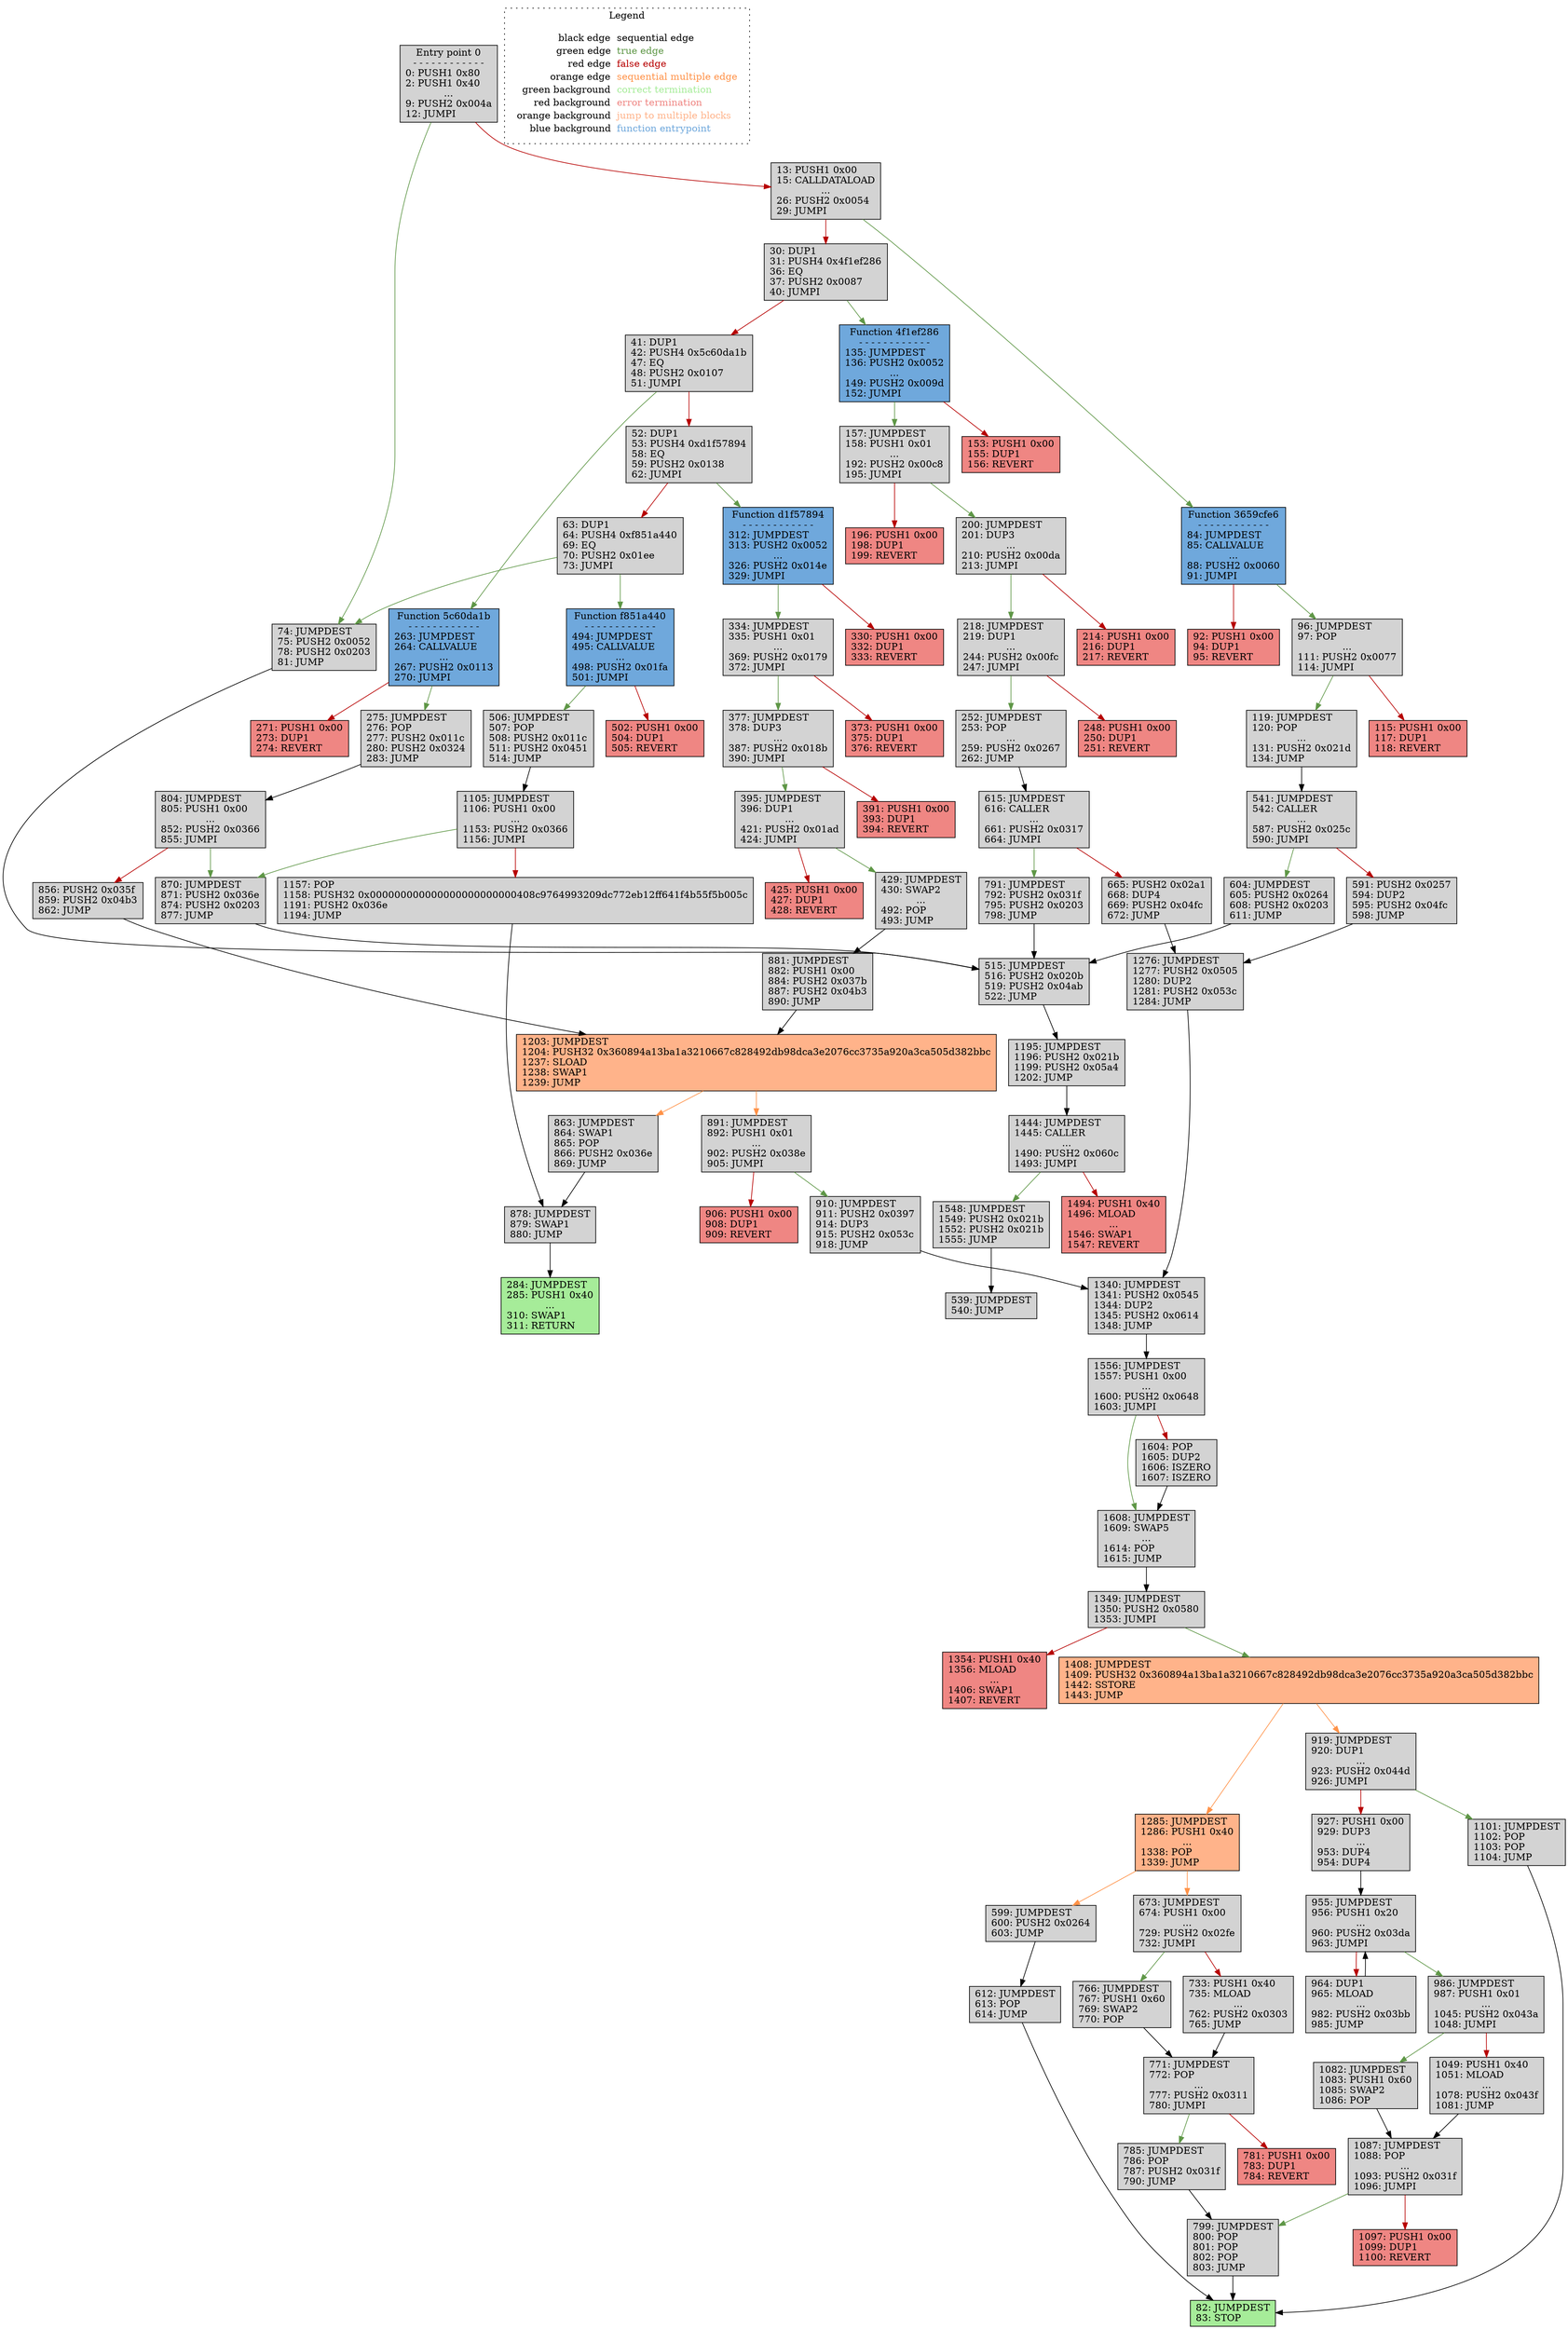 digraph CFG {
	rankdir=TB;
	1340 [label="1340: JUMPDEST\l1341: PUSH2 0x0545\l1344: DUP2\l1345: PUSH2 0x0614\l1348: JUMP\l", shape=box, style=filled, fillcolor="#D3D3D3"];
	986 [label="986: JUMPDEST\l987: PUSH1 0x01\l...
1045: PUSH2 0x043a\l1048: JUMPI\l", shape=box, style=filled, fillcolor="#D3D3D3"];
	52 [label="52: DUP1\l53: PUSH4 0xd1f57894\l58: EQ\l59: PUSH2 0x0138\l62: JUMPI\l", shape=box, style=filled, fillcolor="#D3D3D3"];
	881 [label="881: JUMPDEST\l882: PUSH1 0x00\l884: PUSH2 0x037b\l887: PUSH2 0x04b3\l890: JUMP\l", shape=box, style=filled, fillcolor="#D3D3D3"];
	248 [label="248: PUSH1 0x00\l250: DUP1\l251: REVERT\l", shape=box, style=filled, fillcolor="#EF8683"];
	910 [label="910: JUMPDEST\l911: PUSH2 0x0397\l914: DUP3\l915: PUSH2 0x053c\l918: JUMP\l", shape=box, style=filled, fillcolor="#D3D3D3"];
	1203 [label="1203: JUMPDEST\l1204: PUSH32 0x360894a13ba1a3210667c828492db98dca3e2076cc3735a920a3ca505d382bbc\l1237: SLOAD\l1238: SWAP1\l1239: JUMP\l", shape=box, style=filled, fillcolor="#FFB38A"];
	870 [label="870: JUMPDEST\l871: PUSH2 0x036e\l874: PUSH2 0x0203\l877: JUMP\l", shape=box, style=filled, fillcolor="#D3D3D3"];
	927 [label="927: PUSH1 0x00\l929: DUP3\l...
953: DUP4\l954: DUP4\l", shape=box, style=filled, fillcolor="#D3D3D3"];
	856 [label="856: PUSH2 0x035f\l859: PUSH2 0x04b3\l862: JUMP\l", shape=box, style=filled, fillcolor="#D3D3D3"];
	135 [label="Function 4f1ef286\n- - - - - - - - - - - -\n135: JUMPDEST\l136: PUSH2 0x0052\l...
149: PUSH2 0x009d\l152: JUMPI\l", shape=box, style=filled, fillcolor="#6FA8DC"];
	891 [label="891: JUMPDEST\l892: PUSH1 0x01\l...
902: PUSH2 0x038e\l905: JUMPI\l", shape=box, style=filled, fillcolor="#D3D3D3"];
	157 [label="157: JUMPDEST\l158: PUSH1 0x01\l...
192: PUSH2 0x00c8\l195: JUMPI\l", shape=box, style=filled, fillcolor="#D3D3D3"];
	781 [label="781: PUSH1 0x00\l783: DUP1\l784: REVERT\l", shape=box, style=filled, fillcolor="#EF8683"];
	771 [label="771: JUMPDEST\l772: POP\l...
777: PUSH2 0x0311\l780: JUMPI\l", shape=box, style=filled, fillcolor="#D3D3D3"];
	804 [label="804: JUMPDEST\l805: PUSH1 0x00\l...
852: PUSH2 0x0366\l855: JUMPI\l", shape=box, style=filled, fillcolor="#D3D3D3"];
	1097 [label="1097: PUSH1 0x00\l1099: DUP1\l1100: REVERT\l", shape=box, style=filled, fillcolor="#EF8683"];
	515 [label="515: JUMPDEST\l516: PUSH2 0x020b\l519: PUSH2 0x04ab\l522: JUMP\l", shape=box, style=filled, fillcolor="#D3D3D3"];
	604 [label="604: JUMPDEST\l605: PUSH2 0x0264\l608: PUSH2 0x0203\l611: JUMP\l", shape=box, style=filled, fillcolor="#D3D3D3"];
	13 [label="13: PUSH1 0x00\l15: CALLDATALOAD\l...
26: PUSH2 0x0054\l29: JUMPI\l", shape=box, style=filled, fillcolor="#D3D3D3"];
	41 [label="41: DUP1\l42: PUSH4 0x5c60da1b\l47: EQ\l48: PUSH2 0x0107\l51: JUMPI\l", shape=box, style=filled, fillcolor="#D3D3D3"];
	275 [label="275: JUMPDEST\l276: POP\l277: PUSH2 0x011c\l280: PUSH2 0x0324\l283: JUMP\l", shape=box, style=filled, fillcolor="#D3D3D3"];
	252 [label="252: JUMPDEST\l253: POP\l...
259: PUSH2 0x0267\l262: JUMP\l", shape=box, style=filled, fillcolor="#D3D3D3"];
	1101 [label="1101: JUMPDEST\l1102: POP\l1103: POP\l1104: JUMP\l", shape=box, style=filled, fillcolor="#D3D3D3"];
	955 [label="955: JUMPDEST\l956: PUSH1 0x20\l...
960: PUSH2 0x03da\l963: JUMPI\l", shape=box, style=filled, fillcolor="#D3D3D3"];
	391 [label="391: PUSH1 0x00\l393: DUP1\l394: REVERT\l", shape=box, style=filled, fillcolor="#EF8683"];
	863 [label="863: JUMPDEST\l864: SWAP1\l865: POP\l866: PUSH2 0x036e\l869: JUMP\l", shape=box, style=filled, fillcolor="#D3D3D3"];
	284 [label="284: JUMPDEST\l285: PUSH1 0x40\l...
310: SWAP1\l311: RETURN\l", shape=box, style=filled, fillcolor="#A6EC99"];
	115 [label="115: PUSH1 0x00\l117: DUP1\l118: REVERT\l", shape=box, style=filled, fillcolor="#EF8683"];
	395 [label="395: JUMPDEST\l396: DUP1\l...
421: PUSH2 0x01ad\l424: JUMPI\l", shape=box, style=filled, fillcolor="#D3D3D3"];
	785 [label="785: JUMPDEST\l786: POP\l787: PUSH2 0x031f\l790: JUMP\l", shape=box, style=filled, fillcolor="#D3D3D3"];
	1349 [label="1349: JUMPDEST\l1350: PUSH2 0x0580\l1353: JUMPI\l", shape=box, style=filled, fillcolor="#D3D3D3"];
	312 [label="Function d1f57894\n- - - - - - - - - - - -\n312: JUMPDEST\l313: PUSH2 0x0052\l...
326: PUSH2 0x014e\l329: JUMPI\l", shape=box, style=filled, fillcolor="#6FA8DC"];
	1049 [label="1049: PUSH1 0x40\l1051: MLOAD\l...
1078: PUSH2 0x043f\l1081: JUMP\l", shape=box, style=filled, fillcolor="#D3D3D3"];
	214 [label="214: PUSH1 0x00\l216: DUP1\l217: REVERT\l", shape=box, style=filled, fillcolor="#EF8683"];
	615 [label="615: JUMPDEST\l616: CALLER\l...
661: PUSH2 0x0317\l664: JUMPI\l", shape=box, style=filled, fillcolor="#D3D3D3"];
	1082 [label="1082: JUMPDEST\l1083: PUSH1 0x60\l1085: SWAP2\l1086: POP\l", shape=box, style=filled, fillcolor="#D3D3D3"];
	1285 [label="1285: JUMPDEST\l1286: PUSH1 0x40\l...
1338: POP\l1339: JUMP\l", shape=box, style=filled, fillcolor="#FFB38A"];
	733 [label="733: PUSH1 0x40\l735: MLOAD\l...
762: PUSH2 0x0303\l765: JUMP\l", shape=box, style=filled, fillcolor="#D3D3D3"];
	919 [label="919: JUMPDEST\l920: DUP1\l...
923: PUSH2 0x044d\l926: JUMPI\l", shape=box, style=filled, fillcolor="#D3D3D3"];
	263 [label="Function 5c60da1b\n- - - - - - - - - - - -\n263: JUMPDEST\l264: CALLVALUE\l...
267: PUSH2 0x0113\l270: JUMPI\l", shape=box, style=filled, fillcolor="#6FA8DC"];
	271 [label="271: PUSH1 0x00\l273: DUP1\l274: REVERT\l", shape=box, style=filled, fillcolor="#EF8683"];
	665 [label="665: PUSH2 0x02a1\l668: DUP4\l669: PUSH2 0x04fc\l672: JUMP\l", shape=box, style=filled, fillcolor="#D3D3D3"];
	791 [label="791: JUMPDEST\l792: PUSH2 0x031f\l795: PUSH2 0x0203\l798: JUMP\l", shape=box, style=filled, fillcolor="#D3D3D3"];
	1444 [label="1444: JUMPDEST\l1445: CALLER\l...
1490: PUSH2 0x060c\l1493: JUMPI\l", shape=box, style=filled, fillcolor="#D3D3D3"];
	906 [label="906: PUSH1 0x00\l908: DUP1\l909: REVERT\l", shape=box, style=filled, fillcolor="#EF8683"];
	591 [label="591: PUSH2 0x0257\l594: DUP2\l595: PUSH2 0x04fc\l598: JUMP\l", shape=box, style=filled, fillcolor="#D3D3D3"];
	506 [label="506: JUMPDEST\l507: POP\l508: PUSH2 0x011c\l511: PUSH2 0x0451\l514: JUMP\l", shape=box, style=filled, fillcolor="#D3D3D3"];
	1608 [label="1608: JUMPDEST\l1609: SWAP5\l...
1614: POP\l1615: JUMP\l", shape=box, style=filled, fillcolor="#D3D3D3"];
	1354 [label="1354: PUSH1 0x40\l1356: MLOAD\l...
1406: SWAP1\l1407: REVERT\l", shape=box, style=filled, fillcolor="#EF8683"];
	429 [label="429: JUMPDEST\l430: SWAP2\l...
492: POP\l493: JUMP\l", shape=box, style=filled, fillcolor="#D3D3D3"];
	1087 [label="1087: JUMPDEST\l1088: POP\l...
1093: PUSH2 0x031f\l1096: JUMPI\l", shape=box, style=filled, fillcolor="#D3D3D3"];
	377 [label="377: JUMPDEST\l378: DUP3\l...
387: PUSH2 0x018b\l390: JUMPI\l", shape=box, style=filled, fillcolor="#D3D3D3"];
	766 [label="766: JUMPDEST\l767: PUSH1 0x60\l769: SWAP2\l770: POP\l", shape=box, style=filled, fillcolor="#D3D3D3"];
	330 [label="330: PUSH1 0x00\l332: DUP1\l333: REVERT\l", shape=box, style=filled, fillcolor="#EF8683"];
	334 [label="334: JUMPDEST\l335: PUSH1 0x01\l...
369: PUSH2 0x0179\l372: JUMPI\l", shape=box, style=filled, fillcolor="#D3D3D3"];
	153 [label="153: PUSH1 0x00\l155: DUP1\l156: REVERT\l", shape=box, style=filled, fillcolor="#EF8683"];
	878 [label="878: JUMPDEST\l879: SWAP1\l880: JUMP\l", shape=box, style=filled, fillcolor="#D3D3D3"];
	74 [label="74: JUMPDEST\l75: PUSH2 0x0052\l78: PUSH2 0x0203\l81: JUMP\l", shape=box, style=filled, fillcolor="#D3D3D3"];
	1408 [label="1408: JUMPDEST\l1409: PUSH32 0x360894a13ba1a3210667c828492db98dca3e2076cc3735a920a3ca505d382bbc\l1442: SSTORE\l1443: JUMP\l", shape=box, style=filled, fillcolor="#FFB38A"];
	612 [label="612: JUMPDEST\l613: POP\l614: JUMP\l", shape=box, style=filled, fillcolor="#D3D3D3"];
	373 [label="373: PUSH1 0x00\l375: DUP1\l376: REVERT\l", shape=box, style=filled, fillcolor="#EF8683"];
	119 [label="119: JUMPDEST\l120: POP\l...
131: PUSH2 0x021d\l134: JUMP\l", shape=box, style=filled, fillcolor="#D3D3D3"];
	1556 [label="1556: JUMPDEST\l1557: PUSH1 0x00\l...
1600: PUSH2 0x0648\l1603: JUMPI\l", shape=box, style=filled, fillcolor="#D3D3D3"];
	218 [label="218: JUMPDEST\l219: DUP1\l...
244: PUSH2 0x00fc\l247: JUMPI\l", shape=box, style=filled, fillcolor="#D3D3D3"];
	799 [label="799: JUMPDEST\l800: POP\l801: POP\l802: POP\l803: JUMP\l", shape=box, style=filled, fillcolor="#D3D3D3"];
	1157 [label="1157: POP\l1158: PUSH32 0x000000000000000000000000408c9764993209dc772eb12ff641f4b55f5b005c\l1191: PUSH2 0x036e\l1194: JUMP\l", shape=box, style=filled, fillcolor="#D3D3D3"];
	196 [label="196: PUSH1 0x00\l198: DUP1\l199: REVERT\l", shape=box, style=filled, fillcolor="#EF8683"];
	1276 [label="1276: JUMPDEST\l1277: PUSH2 0x0505\l1280: DUP2\l1281: PUSH2 0x053c\l1284: JUMP\l", shape=box, style=filled, fillcolor="#D3D3D3"];
	30 [label="30: DUP1\l31: PUSH4 0x4f1ef286\l36: EQ\l37: PUSH2 0x0087\l40: JUMPI\l", shape=box, style=filled, fillcolor="#D3D3D3"];
	494 [label="Function f851a440\n- - - - - - - - - - - -\n494: JUMPDEST\l495: CALLVALUE\l...
498: PUSH2 0x01fa\l501: JUMPI\l", shape=box, style=filled, fillcolor="#6FA8DC"];
	1604 [label="1604: POP\l1605: DUP2\l1606: ISZERO\l1607: ISZERO\l", shape=box, style=filled, fillcolor="#D3D3D3"];
	541 [label="541: JUMPDEST\l542: CALLER\l...
587: PUSH2 0x025c\l590: JUMPI\l", shape=box, style=filled, fillcolor="#D3D3D3"];
	1105 [label="1105: JUMPDEST\l1106: PUSH1 0x00\l...
1153: PUSH2 0x0366\l1156: JUMPI\l", shape=box, style=filled, fillcolor="#D3D3D3"];
	425 [label="425: PUSH1 0x00\l427: DUP1\l428: REVERT\l", shape=box, style=filled, fillcolor="#EF8683"];
	1195 [label="1195: JUMPDEST\l1196: PUSH2 0x021b\l1199: PUSH2 0x05a4\l1202: JUMP\l", shape=box, style=filled, fillcolor="#D3D3D3"];
	599 [label="599: JUMPDEST\l600: PUSH2 0x0264\l603: JUMP\l", shape=box, style=filled, fillcolor="#D3D3D3"];
	539 [label="539: JUMPDEST\l540: JUMP\l", shape=box, style=filled, fillcolor="#D3D3D3"];
	0 [label="Entry point 0\n- - - - - - - - - - - -\n0: PUSH1 0x80\l2: PUSH1 0x40\l...
9: PUSH2 0x004a\l12: JUMPI\l", shape=box, style=filled, fillcolor="#D3D3D3"];
	96 [label="96: JUMPDEST\l97: POP\l...
111: PUSH2 0x0077\l114: JUMPI\l", shape=box, style=filled, fillcolor="#D3D3D3"];
	1548 [label="1548: JUMPDEST\l1549: PUSH2 0x021b\l1552: PUSH2 0x021b\l1555: JUMP\l", shape=box, style=filled, fillcolor="#D3D3D3"];
	964 [label="964: DUP1\l965: MLOAD\l...
982: PUSH2 0x03bb\l985: JUMP\l", shape=box, style=filled, fillcolor="#D3D3D3"];
	1494 [label="1494: PUSH1 0x40\l1496: MLOAD\l...
1546: SWAP1\l1547: REVERT\l", shape=box, style=filled, fillcolor="#EF8683"];
	63 [label="63: DUP1\l64: PUSH4 0xf851a440\l69: EQ\l70: PUSH2 0x01ee\l73: JUMPI\l", shape=box, style=filled, fillcolor="#D3D3D3"];
	82 [label="82: JUMPDEST\l83: STOP\l", shape=box, style=filled, fillcolor="#A6EC99"];
	502 [label="502: PUSH1 0x00\l504: DUP1\l505: REVERT\l", shape=box, style=filled, fillcolor="#EF8683"];
	92 [label="92: PUSH1 0x00\l94: DUP1\l95: REVERT\l", shape=box, style=filled, fillcolor="#EF8683"];
	200 [label="200: JUMPDEST\l201: DUP3\l...
210: PUSH2 0x00da\l213: JUMPI\l", shape=box, style=filled, fillcolor="#D3D3D3"];
	84 [label="Function 3659cfe6\n- - - - - - - - - - - -\n84: JUMPDEST\l85: CALLVALUE\l...
88: PUSH2 0x0060\l91: JUMPI\l", shape=box, style=filled, fillcolor="#6FA8DC"];
	673 [label="673: JUMPDEST\l674: PUSH1 0x00\l...
729: PUSH2 0x02fe\l732: JUMPI\l", shape=box, style=filled, fillcolor="#D3D3D3"];
	1340 -> 1556 [color="#000000"];
	986 -> 1049 [color="#B70000"];
	986 -> 1082 [color="#5F9747"];
	52 -> 312 [color="#5F9747"];
	52 -> 63 [color="#B70000"];
	881 -> 1203 [color="#000000"];
	910 -> 1340 [color="#000000"];
	1203 -> 891 [color="#FF9248"];
	1203 -> 863 [color="#FF9248"];
	870 -> 515 [color="#000000"];
	927 -> 955 [color="#000000"];
	856 -> 1203 [color="#000000"];
	135 -> 153 [color="#B70000"];
	135 -> 157 [color="#5F9747"];
	891 -> 906 [color="#B70000"];
	891 -> 910 [color="#5F9747"];
	157 -> 196 [color="#B70000"];
	157 -> 200 [color="#5F9747"];
	771 -> 785 [color="#5F9747"];
	771 -> 781 [color="#B70000"];
	804 -> 870 [color="#5F9747"];
	804 -> 856 [color="#B70000"];
	515 -> 1195 [color="#000000"];
	604 -> 515 [color="#000000"];
	13 -> 84 [color="#5F9747"];
	13 -> 30 [color="#B70000"];
	41 -> 52 [color="#B70000"];
	41 -> 263 [color="#5F9747"];
	275 -> 804 [color="#000000"];
	252 -> 615 [color="#000000"];
	1101 -> 82 [color="#000000"];
	955 -> 964 [color="#B70000"];
	955 -> 986 [color="#5F9747"];
	863 -> 878 [color="#000000"];
	395 -> 425 [color="#B70000"];
	395 -> 429 [color="#5F9747"];
	785 -> 799 [color="#000000"];
	1349 -> 1408 [color="#5F9747"];
	1349 -> 1354 [color="#B70000"];
	312 -> 330 [color="#B70000"];
	312 -> 334 [color="#5F9747"];
	1049 -> 1087 [color="#000000"];
	615 -> 791 [color="#5F9747"];
	615 -> 665 [color="#B70000"];
	1082 -> 1087 [color="#000000"];
	1285 -> 673 [color="#FF9248"];
	1285 -> 599 [color="#FF9248"];
	733 -> 771 [color="#000000"];
	919 -> 1101 [color="#5F9747"];
	919 -> 927 [color="#B70000"];
	263 -> 275 [color="#5F9747"];
	263 -> 271 [color="#B70000"];
	665 -> 1276 [color="#000000"];
	791 -> 515 [color="#000000"];
	1444 -> 1494 [color="#B70000"];
	1444 -> 1548 [color="#5F9747"];
	591 -> 1276 [color="#000000"];
	506 -> 1105 [color="#000000"];
	1608 -> 1349 [color="#000000"];
	429 -> 881 [color="#000000"];
	1087 -> 1097 [color="#B70000"];
	1087 -> 799 [color="#5F9747"];
	377 -> 391 [color="#B70000"];
	377 -> 395 [color="#5F9747"];
	766 -> 771 [color="#000000"];
	334 -> 373 [color="#B70000"];
	334 -> 377 [color="#5F9747"];
	878 -> 284 [color="#000000"];
	74 -> 515 [color="#000000"];
	1408 -> 1285 [color="#FF9248"];
	1408 -> 919 [color="#FF9248"];
	612 -> 82 [color="#000000"];
	119 -> 541 [color="#000000"];
	1556 -> 1604 [color="#B70000"];
	1556 -> 1608 [color="#5F9747"];
	218 -> 248 [color="#B70000"];
	218 -> 252 [color="#5F9747"];
	799 -> 82 [color="#000000"];
	1157 -> 878 [color="#000000"];
	1276 -> 1340 [color="#000000"];
	30 -> 135 [color="#5F9747"];
	30 -> 41 [color="#B70000"];
	494 -> 502 [color="#B70000"];
	494 -> 506 [color="#5F9747"];
	1604 -> 1608 [color="#000000"];
	541 -> 604 [color="#5F9747"];
	541 -> 591 [color="#B70000"];
	1105 -> 1157 [color="#B70000"];
	1105 -> 870 [color="#5F9747"];
	1195 -> 1444 [color="#000000"];
	599 -> 612 [color="#000000"];
	0 -> 74 [color="#5F9747"];
	0 -> 13 [color="#B70000"];
	96 -> 115 [color="#B70000"];
	96 -> 119 [color="#5F9747"];
	1548 -> 539 [color="#000000"];
	964 -> 955 [color="#000000"];
	63 -> 74 [color="#5F9747"];
	63 -> 494 [color="#5F9747"];
	200 -> 214 [color="#B70000"];
	200 -> 218 [color="#5F9747"];
	84 -> 96 [color="#5F9747"];
	84 -> 92 [color="#B70000"];
	673 -> 733 [color="#B70000"];
	673 -> 766 [color="#5F9747"];
	subgraph cluster_legend {
		label="Legend";
		style=dotted;
		node [shape=plaintext];
		"legend" [label=<<table border="0" cellpadding="2" cellspacing="0" cellborder="0">
			<tr><td align="right">black edge&nbsp;</td><td align="left"><font color="#000000">sequential edge</font></td></tr>
			<tr><td align="right">green edge&nbsp;</td><td align="left"><font color="#5F9747">true edge</font></td></tr>
			<tr><td align="right">red edge&nbsp;</td><td align="left"><font color="#B70000">false edge</font></td></tr>
			<tr><td align="right">orange edge&nbsp;</td><td align="left"><font color="#FF9248">sequential multiple edge</font></td></tr>
			<tr><td align="right">green background&nbsp;</td><td align="left"><font color="#A6EC99">correct termination</font></td></tr>
			<tr><td align="right">red background&nbsp;</td><td align="left"><font color="#EF8683">error termination</font></td></tr>
			<tr><td align="right">orange background&nbsp;</td><td align="left"><font color="#FFB38A">jump to multiple blocks</font></td></tr>
			<tr><td align="right">blue background&nbsp;</td><td align="left"><font color="#6FA8DC">function entrypoint</font></td></tr>
		</table>>];
	}
}
